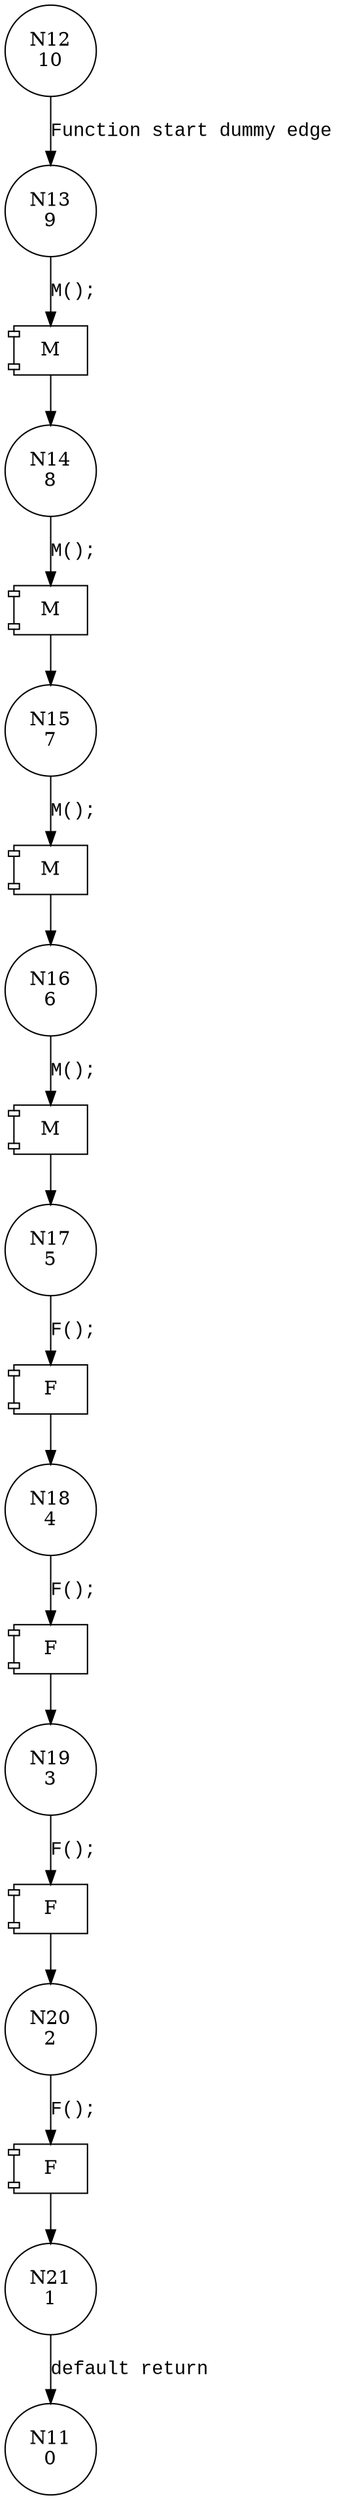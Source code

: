digraph person {
12 [shape="circle" label="N12\n10"]
13 [shape="circle" label="N13\n9"]
14 [shape="circle" label="N14\n8"]
15 [shape="circle" label="N15\n7"]
16 [shape="circle" label="N16\n6"]
17 [shape="circle" label="N17\n5"]
18 [shape="circle" label="N18\n4"]
19 [shape="circle" label="N19\n3"]
20 [shape="circle" label="N20\n2"]
21 [shape="circle" label="N21\n1"]
11 [shape="circle" label="N11\n0"]
12 -> 13 [label="Function start dummy edge" fontname="Courier New"]
100002 [shape="component" label="M"]
13 -> 100002 [label="M();" fontname="Courier New"]
100002 -> 14 [label="" fontname="Courier New"]
100003 [shape="component" label="M"]
14 -> 100003 [label="M();" fontname="Courier New"]
100003 -> 15 [label="" fontname="Courier New"]
100004 [shape="component" label="M"]
15 -> 100004 [label="M();" fontname="Courier New"]
100004 -> 16 [label="" fontname="Courier New"]
100005 [shape="component" label="M"]
16 -> 100005 [label="M();" fontname="Courier New"]
100005 -> 17 [label="" fontname="Courier New"]
100006 [shape="component" label="F"]
17 -> 100006 [label="F();" fontname="Courier New"]
100006 -> 18 [label="" fontname="Courier New"]
100007 [shape="component" label="F"]
18 -> 100007 [label="F();" fontname="Courier New"]
100007 -> 19 [label="" fontname="Courier New"]
100008 [shape="component" label="F"]
19 -> 100008 [label="F();" fontname="Courier New"]
100008 -> 20 [label="" fontname="Courier New"]
100009 [shape="component" label="F"]
20 -> 100009 [label="F();" fontname="Courier New"]
100009 -> 21 [label="" fontname="Courier New"]
21 -> 11 [label="default return" fontname="Courier New"]
}